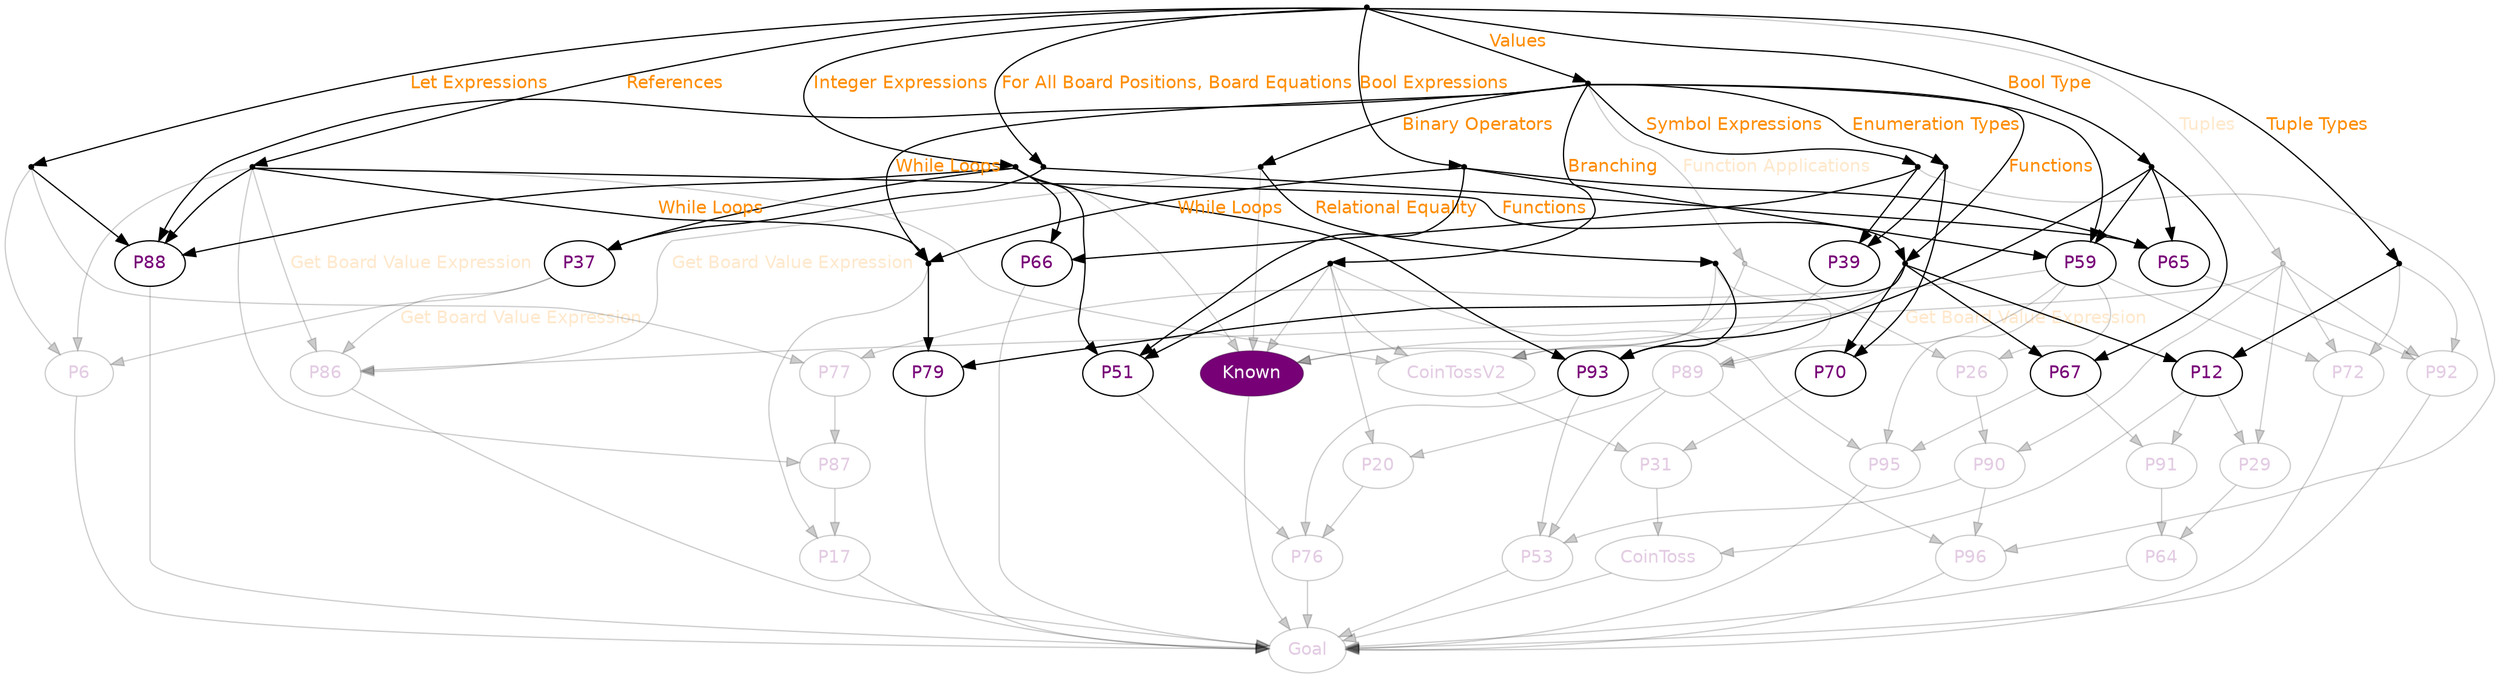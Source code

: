 strict digraph {
V1 [color="#00000033"][fontcolor="#77007733"][fontname="Helvetica"][fillcolor="#770077"][style="filled"][fontcolor="white"][label="Known"];
V2 [color="#00000033"][fontcolor="#77007733"][fontname="Helvetica"][label="Goal"];
V3 [color="#00000033"][fontcolor="#77007733"][fontname="Helvetica"][label="CoinToss"];
V4 [color="#00000033"][fontcolor="#77007733"][fontname="Helvetica"][label="CoinTossV2"];
V5 [color="#000000"][fontcolor="#770077"][fontname="Helvetica"][label="P12"];
V6 [color="#00000033"][fontcolor="#77007733"][fontname="Helvetica"][label="P17"];
V7 [color="#00000033"][fontcolor="#77007733"][fontname="Helvetica"][label="P20"];
V8 [color="#00000033"][fontcolor="#77007733"][fontname="Helvetica"][label="P26"];
V9 [color="#00000033"][fontcolor="#77007733"][fontname="Helvetica"][label="P29"];
V10 [color="#00000033"][fontcolor="#77007733"][fontname="Helvetica"][label="P31"];
V11 [color="#000000"][fontcolor="#770077"][fontname="Helvetica"][label="P37"];
V12 [color="#000000"][fontcolor="#770077"][fontname="Helvetica"][label="P39"];
V13 [color="#000000"][fontcolor="#770077"][fontname="Helvetica"][label="P51"];
V14 [color="#00000033"][fontcolor="#77007733"][fontname="Helvetica"][label="P53"];
V15 [color="#000000"][fontcolor="#770077"][fontname="Helvetica"][label="P59"];
V16 [color="#00000033"][fontcolor="#77007733"][fontname="Helvetica"][label="P6"];
V17 [color="#00000033"][fontcolor="#77007733"][fontname="Helvetica"][label="P64"];
V18 [color="#000000"][fontcolor="#770077"][fontname="Helvetica"][label="P65"];
V19 [color="#000000"][fontcolor="#770077"][fontname="Helvetica"][label="P66"];
V20 [color="#000000"][fontcolor="#770077"][fontname="Helvetica"][label="P67"];
V21 [color="#000000"][fontcolor="#770077"][fontname="Helvetica"][label="P70"];
V22 [color="#00000033"][fontcolor="#77007733"][fontname="Helvetica"][label="P72"];
V23 [color="#00000033"][fontcolor="#77007733"][fontname="Helvetica"][label="P76"];
V24 [color="#00000033"][fontcolor="#77007733"][fontname="Helvetica"][label="P77"];
V25 [color="#000000"][fontcolor="#770077"][fontname="Helvetica"][label="P79"];
V26 [color="#00000033"][fontcolor="#77007733"][fontname="Helvetica"][label="P86"];
V27 [color="#00000033"][fontcolor="#77007733"][fontname="Helvetica"][label="P87"];
V28 [color="#000000"][fontcolor="#770077"][fontname="Helvetica"][label="P88"];
V29 [color="#00000033"][fontcolor="#77007733"][fontname="Helvetica"][label="P89"];
V30 [color="#00000033"][fontcolor="#77007733"][fontname="Helvetica"][label="P90"];
V31 [color="#00000033"][fontcolor="#77007733"][fontname="Helvetica"][label="P91"];
V32 [color="#00000033"][fontcolor="#77007733"][fontname="Helvetica"][label="P92"];
V33 [color="#000000"][fontcolor="#770077"][fontname="Helvetica"][label="P93"];
V34 [color="#00000033"][fontcolor="#77007733"][fontname="Helvetica"][label="P95"];
V35 [color="#00000033"][fontcolor="#77007733"][fontname="Helvetica"][label="P96"];
V36 [color="#000000"][fontcolor="#770077"][shape="point"];
V37 [color="#000000"][fontcolor="#770077"][shape="point"];
V38 [color="#000000"][fontcolor="#770077"][shape="point"];
V39 [color="#000000"][fontcolor="#770077"][shape="point"];
V40 [color="#000000"][fontcolor="#770077"][shape="point"];
V41 [color="#000000"][fontcolor="#770077"][shape="point"];
V42 [color="#000000"][fontcolor="#770077"][shape="point"];
V43 [color="#000000"][fontcolor="#770077"][shape="point"];
V44 [color="#000000"][fontcolor="#770077"][shape="point"];
V45 [color="#00000033"][fontcolor="#77007733"][shape="point"];
V46 [color="#000000"][fontcolor="#770077"][shape="point"];
V47 [color="#000000"][fontcolor="#770077"][shape="point"];
V48 [color="#000000"][fontcolor="#770077"][shape="point"];
V49 [color="#000000"][fontcolor="#770077"][shape="point"];
V50 [color="#000000"][fontcolor="#770077"][shape="point"];
V51 [color="#000000"][fontcolor="#770077"][shape="point"];
V52 [color="#00000033"][fontcolor="#77007733"][shape="point"];
V53 [color="#000000"][fontcolor="#770077"][shape="point"];
V46 -> V38 [color="#000000"][fontcolor="#770077"][fontcolor="darkorange"][fontname="Helvetica"][label="Let Expressions"];
V46 -> V39 [color="#000000"][fontcolor="#770077"][fontcolor="darkorange"][fontname="Helvetica"][label="For All Board Positions, Board Equations"];
V46 -> V40 [color="#000000"][fontcolor="#770077"][fontcolor="darkorange"][fontname="Helvetica"][label="Tuple Types"];
V46 -> V41 [color="#000000"][fontcolor="#770077"][fontcolor="darkorange"][fontname="Helvetica"][label="Integer Expressions"];
V46 -> V44 [color="#000000"][fontcolor="#770077"][fontcolor="darkorange"][fontname="Helvetica"][label="References"];
V46 -> V47 [color="#000000"][fontcolor="#770077"][fontcolor="darkorange"][fontname="Helvetica"][label="Bool Type"];
V46 -> V51 [color="#000000"][fontcolor="#770077"][fontcolor="darkorange"][fontname="Helvetica"][label="Bool Expressions"];
V46 -> V52 [color="#00000033"][fontcolor="#77007733"][fontcolor="#ff8c0033"][fontname="Helvetica"][label="Tuples"];
V46 -> V53 [color="#000000"][fontcolor="#770077"][fontcolor="darkorange"][fontname="Helvetica"][label="Values"];
V38 -> V16 [color="#00000033"][fontcolor="#77007733"];
V38 -> V24 [color="#00000033"][fontcolor="#77007733"];
V38 -> V28 [color="#000000"][fontcolor="#770077"];
V39 -> V11 [color="#000000"][fontcolor="#770077"];
V39 -> V18 [color="#000000"][fontcolor="#770077"];
V40 -> V5 [color="#000000"][fontcolor="#770077"];
V40 -> V22 [color="#00000033"][fontcolor="#77007733"];
V40 -> V32 [color="#00000033"][fontcolor="#77007733"];
V41 -> V1 [color="#00000033"][fontcolor="#77007733"];
V41 -> V11 [color="#000000"][fontcolor="#770077"];
V41 -> V13 [color="#000000"][fontcolor="#770077"];
V41 -> V19 [color="#000000"][fontcolor="#770077"];
V41 -> V28 [color="#000000"][fontcolor="#770077"];
V41 -> V33 [color="#000000"][fontcolor="#770077"];
V11 -> V16 [color="#00000033"][fontcolor="#77007733"];
V11 -> V26 [color="#00000033"][fontcolor="#77007733"][fontcolor="#ff8c0033"][fontname="Helvetica"][label="Get Board Value Expression"];
V44 -> V4 [color="#00000033"][fontcolor="#77007733"];
V44 -> V16 [color="#00000033"][fontcolor="#77007733"];
V44 -> V26 [color="#00000033"][fontcolor="#77007733"][fontcolor="#ff8c0033"][fontname="Helvetica"][label="Get Board Value Expression"];
V44 -> V27 [color="#00000033"][fontcolor="#77007733"];
V44 -> V28 [color="#000000"][fontcolor="#770077"];
V44 -> V37 [color="#000000"][fontcolor="#770077"][fontcolor="darkorange"][fontname="Helvetica"][label="While Loops"];
V44 -> V42 [color="#000000"][fontcolor="#770077"][fontcolor="darkorange"][fontname="Helvetica"][label="Functions"];
V16 -> V2 [color="#00000033"][fontcolor="#77007733"];
V47 -> V15 [color="#000000"][fontcolor="#770077"];
V47 -> V18 [color="#000000"][fontcolor="#770077"];
V47 -> V20 [color="#000000"][fontcolor="#770077"];
V47 -> V33 [color="#000000"][fontcolor="#770077"];
V51 -> V13 [color="#000000"][fontcolor="#770077"];
V51 -> V15 [color="#000000"][fontcolor="#770077"];
V51 -> V18 [color="#000000"][fontcolor="#770077"];
V51 -> V37 [color="#000000"][fontcolor="#770077"][fontcolor="darkorange"][fontname="Helvetica"][label="While Loops"];
V18 -> V32 [color="#00000033"][fontcolor="#77007733"];
V52 -> V9 [color="#00000033"][fontcolor="#77007733"];
V52 -> V22 [color="#00000033"][fontcolor="#77007733"];
V52 -> V26 [color="#00000033"][fontcolor="#77007733"][fontcolor="#ff8c0033"][fontname="Helvetica"][label="Get Board Value Expression"];
V52 -> V30 [color="#00000033"][fontcolor="#77007733"];
V52 -> V32 [color="#00000033"][fontcolor="#77007733"];
V32 -> V2 [color="#00000033"][fontcolor="#77007733"];
V53 -> V15 [color="#000000"][fontcolor="#770077"];
V53 -> V28 [color="#000000"][fontcolor="#770077"];
V53 -> V36 [color="#000000"][fontcolor="#770077"][fontcolor="darkorange"][fontname="Helvetica"][label="Enumeration Types"];
V53 -> V37 [color="#000000"][fontcolor="#770077"][fontcolor="darkorange"][fontname="Helvetica"][label="While Loops"];
V53 -> V42 [color="#000000"][fontcolor="#770077"][fontcolor="darkorange"][fontname="Helvetica"][label="Functions"];
V53 -> V43 [color="#000000"][fontcolor="#770077"][fontcolor="darkorange"][fontname="Helvetica"][label="Branching"];
V53 -> V45 [color="#00000033"][fontcolor="#77007733"][fontcolor="#ff8c0033"][fontname="Helvetica"][label="Function Applications"];
V53 -> V49 [color="#000000"][fontcolor="#770077"][fontcolor="darkorange"][fontname="Helvetica"][label="Binary Operators"];
V53 -> V50 [color="#000000"][fontcolor="#770077"][fontcolor="darkorange"][fontname="Helvetica"][label="Symbol Expressions"];
V15 -> V8 [color="#00000033"][fontcolor="#77007733"];
V15 -> V22 [color="#00000033"][fontcolor="#77007733"];
V15 -> V24 [color="#00000033"][fontcolor="#77007733"];
V15 -> V29 [color="#00000033"][fontcolor="#77007733"];
V15 -> V34 [color="#00000033"][fontcolor="#77007733"];
V22 -> V2 [color="#00000033"][fontcolor="#77007733"];
V24 -> V27 [color="#00000033"][fontcolor="#77007733"];
V27 -> V6 [color="#00000033"][fontcolor="#77007733"];
V28 -> V2 [color="#00000033"][fontcolor="#77007733"];
V36 -> V12 [color="#000000"][fontcolor="#770077"];
V36 -> V21 [color="#000000"][fontcolor="#770077"];
V37 -> V6 [color="#00000033"][fontcolor="#77007733"];
V37 -> V25 [color="#000000"][fontcolor="#770077"];
V6 -> V2 [color="#00000033"][fontcolor="#77007733"];
V42 -> V1 [color="#00000033"][fontcolor="#77007733"];
V42 -> V5 [color="#000000"][fontcolor="#770077"];
V42 -> V20 [color="#000000"][fontcolor="#770077"];
V42 -> V21 [color="#000000"][fontcolor="#770077"];
V42 -> V25 [color="#000000"][fontcolor="#770077"];
V5 -> V3 [color="#00000033"][fontcolor="#77007733"];
V5 -> V9 [color="#00000033"][fontcolor="#77007733"];
V5 -> V31 [color="#00000033"][fontcolor="#77007733"];
V9 -> V17 [color="#00000033"][fontcolor="#77007733"];
V20 -> V31 [color="#00000033"][fontcolor="#77007733"];
V20 -> V34 [color="#00000033"][fontcolor="#77007733"];
V21 -> V10 [color="#00000033"][fontcolor="#77007733"];
V25 -> V2 [color="#00000033"][fontcolor="#77007733"];
V31 -> V17 [color="#00000033"][fontcolor="#77007733"];
V17 -> V2 [color="#00000033"][fontcolor="#77007733"];
V43 -> V1 [color="#00000033"][fontcolor="#77007733"];
V43 -> V4 [color="#00000033"][fontcolor="#77007733"];
V43 -> V7 [color="#00000033"][fontcolor="#77007733"];
V43 -> V13 [color="#000000"][fontcolor="#770077"];
V43 -> V34 [color="#00000033"][fontcolor="#77007733"];
V13 -> V23 [color="#00000033"][fontcolor="#77007733"];
V34 -> V2 [color="#00000033"][fontcolor="#77007733"];
V45 -> V1 [color="#00000033"][fontcolor="#77007733"];
V45 -> V8 [color="#00000033"][fontcolor="#77007733"];
V8 -> V30 [color="#00000033"][fontcolor="#77007733"];
V30 -> V14 [color="#00000033"][fontcolor="#77007733"];
V30 -> V35 [color="#00000033"][fontcolor="#77007733"];
V49 -> V1 [color="#00000033"][fontcolor="#77007733"];
V49 -> V26 [color="#00000033"][fontcolor="#77007733"][fontcolor="#ff8c0033"][fontname="Helvetica"][label="Get Board Value Expression"];
V49 -> V48 [color="#000000"][fontcolor="#770077"][fontcolor="darkorange"][fontname="Helvetica"][label="Relational Equality"];
V1 -> V2 [color="#00000033"][fontcolor="#77007733"];
V26 -> V2 [color="#00000033"][fontcolor="#77007733"];
V48 -> V4 [color="#00000033"][fontcolor="#77007733"];
V48 -> V29 [color="#00000033"][fontcolor="#77007733"];
V48 -> V33 [color="#000000"][fontcolor="#770077"];
V29 -> V7 [color="#00000033"][fontcolor="#77007733"];
V29 -> V14 [color="#00000033"][fontcolor="#77007733"];
V29 -> V35 [color="#00000033"][fontcolor="#77007733"];
V7 -> V23 [color="#00000033"][fontcolor="#77007733"];
V33 -> V14 [color="#00000033"][fontcolor="#77007733"];
V33 -> V23 [color="#00000033"][fontcolor="#77007733"];
V14 -> V2 [color="#00000033"][fontcolor="#77007733"];
V23 -> V2 [color="#00000033"][fontcolor="#77007733"];
V50 -> V12 [color="#000000"][fontcolor="#770077"];
V50 -> V19 [color="#000000"][fontcolor="#770077"];
V50 -> V35 [color="#00000033"][fontcolor="#77007733"];
V12 -> V4 [color="#00000033"][fontcolor="#77007733"];
V4 -> V10 [color="#00000033"][fontcolor="#77007733"];
V10 -> V3 [color="#00000033"][fontcolor="#77007733"];
V3 -> V2 [color="#00000033"][fontcolor="#77007733"];
V19 -> V2 [color="#00000033"][fontcolor="#77007733"];
V35 -> V2 [color="#00000033"][fontcolor="#77007733"]
}